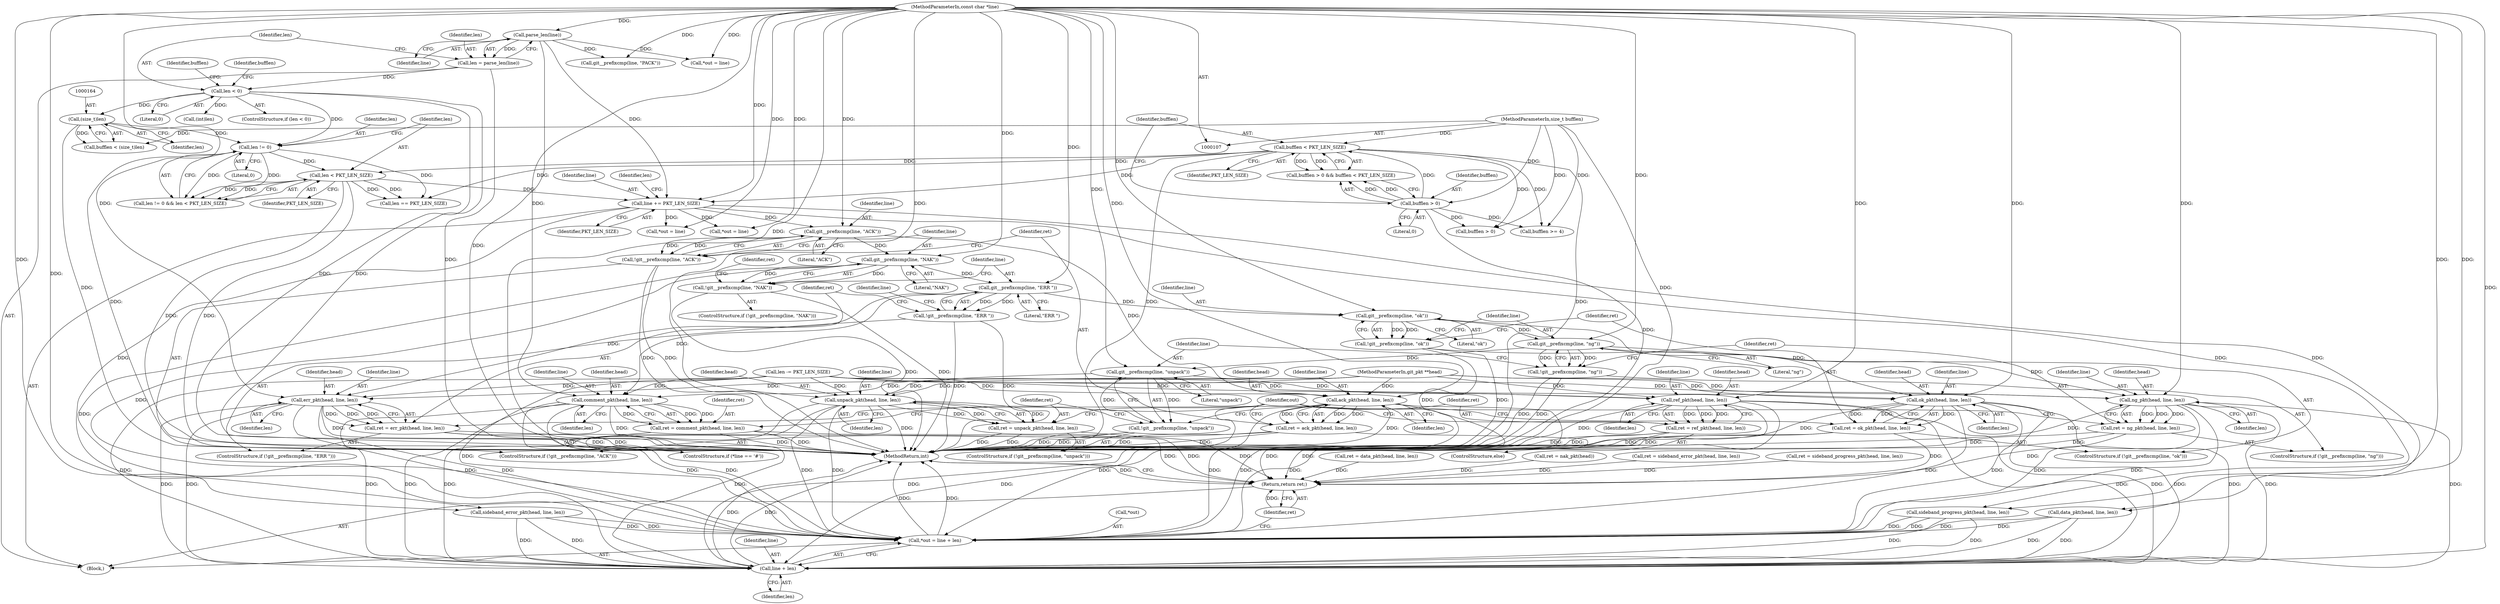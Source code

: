 digraph "0_libgit2_66e3774d279672ee51c3b54545a79d20d1ada834@pointer" {
"1000249" [label="(Call,git__prefixcmp(line, \"ACK\"))"];
"1000178" [label="(Call,line += PKT_LEN_SIZE)"];
"1000120" [label="(Call,bufflen < PKT_LEN_SIZE)"];
"1000117" [label="(Call,bufflen > 0)"];
"1000111" [label="(MethodParameterIn,size_t bufflen)"];
"1000173" [label="(Call,len < PKT_LEN_SIZE)"];
"1000170" [label="(Call,len != 0)"];
"1000130" [label="(Call,len < 0)"];
"1000125" [label="(Call,len = parse_len(line))"];
"1000127" [label="(Call,parse_len(line))"];
"1000109" [label="(MethodParameterIn,const char *line)"];
"1000163" [label="(Call,(size_t)len)"];
"1000248" [label="(Call,!git__prefixcmp(line, \"ACK\"))"];
"1000254" [label="(Call,ack_pkt(head, line, len))"];
"1000252" [label="(Call,ret = ack_pkt(head, line, len))"];
"1000341" [label="(Return,return ret;)"];
"1000335" [label="(Call,*out = line + len)"];
"1000338" [label="(Call,line + len)"];
"1000261" [label="(Call,git__prefixcmp(line, \"NAK\"))"];
"1000260" [label="(Call,!git__prefixcmp(line, \"NAK\"))"];
"1000271" [label="(Call,git__prefixcmp(line, \"ERR \"))"];
"1000270" [label="(Call,!git__prefixcmp(line, \"ERR \"))"];
"1000276" [label="(Call,err_pkt(head, line, len))"];
"1000274" [label="(Call,ret = err_pkt(head, line, len))"];
"1000288" [label="(Call,comment_pkt(head, line, len))"];
"1000286" [label="(Call,ret = comment_pkt(head, line, len))"];
"1000295" [label="(Call,git__prefixcmp(line, \"ok\"))"];
"1000294" [label="(Call,!git__prefixcmp(line, \"ok\"))"];
"1000300" [label="(Call,ok_pkt(head, line, len))"];
"1000298" [label="(Call,ret = ok_pkt(head, line, len))"];
"1000307" [label="(Call,git__prefixcmp(line, \"ng\"))"];
"1000306" [label="(Call,!git__prefixcmp(line, \"ng\"))"];
"1000312" [label="(Call,ng_pkt(head, line, len))"];
"1000310" [label="(Call,ret = ng_pkt(head, line, len))"];
"1000319" [label="(Call,git__prefixcmp(line, \"unpack\"))"];
"1000318" [label="(Call,!git__prefixcmp(line, \"unpack\"))"];
"1000324" [label="(Call,unpack_pkt(head, line, len))"];
"1000322" [label="(Call,ret = unpack_pkt(head, line, len))"];
"1000331" [label="(Call,ref_pkt(head, line, len))"];
"1000329" [label="(Call,ret = ref_pkt(head, line, len))"];
"1000287" [label="(Identifier,ret)"];
"1000333" [label="(Identifier,line)"];
"1000315" [label="(Identifier,len)"];
"1000169" [label="(Call,len != 0 && len < PKT_LEN_SIZE)"];
"1000294" [label="(Call,!git__prefixcmp(line, \"ok\"))"];
"1000320" [label="(Identifier,line)"];
"1000293" [label="(ControlStructure,if (!git__prefixcmp(line, \"ok\")))"];
"1000328" [label="(ControlStructure,else)"];
"1000218" [label="(Call,data_pkt(head, line, len))"];
"1000307" [label="(Call,git__prefixcmp(line, \"ng\"))"];
"1000108" [label="(MethodParameterIn,git_pkt **head)"];
"1000317" [label="(ControlStructure,if (!git__prefixcmp(line, \"unpack\")))"];
"1000259" [label="(ControlStructure,if (!git__prefixcmp(line, \"NAK\")))"];
"1000284" [label="(Identifier,line)"];
"1000240" [label="(Call,ret = sideband_error_pkt(head, line, len))"];
"1000161" [label="(Call,bufflen < (size_t)len)"];
"1000334" [label="(Identifier,len)"];
"1000131" [label="(Identifier,len)"];
"1000276" [label="(Call,err_pkt(head, line, len))"];
"1000272" [label="(Identifier,line)"];
"1000295" [label="(Call,git__prefixcmp(line, \"ok\"))"];
"1000281" [label="(ControlStructure,if (*line == '#'))"];
"1000305" [label="(ControlStructure,if (!git__prefixcmp(line, \"ng\")))"];
"1000248" [label="(Call,!git__prefixcmp(line, \"ACK\"))"];
"1000290" [label="(Identifier,line)"];
"1000329" [label="(Call,ret = ref_pkt(head, line, len))"];
"1000291" [label="(Identifier,len)"];
"1000273" [label="(Literal,\"ERR \")"];
"1000251" [label="(Literal,\"ACK\")"];
"1000300" [label="(Call,ok_pkt(head, line, len))"];
"1000172" [label="(Literal,0)"];
"1000336" [label="(Call,*out)"];
"1000254" [label="(Call,ack_pkt(head, line, len))"];
"1000190" [label="(Call,*out = line)"];
"1000321" [label="(Literal,\"unpack\")"];
"1000182" [label="(Call,len == PKT_LEN_SIZE)"];
"1000253" [label="(Identifier,ret)"];
"1000296" [label="(Identifier,line)"];
"1000342" [label="(Identifier,ret)"];
"1000120" [label="(Call,bufflen < PKT_LEN_SIZE)"];
"1000171" [label="(Identifier,len)"];
"1000323" [label="(Identifier,ret)"];
"1000299" [label="(Identifier,ret)"];
"1000288" [label="(Call,comment_pkt(head, line, len))"];
"1000337" [label="(Identifier,out)"];
"1000153" [label="(Call,(int)len)"];
"1000250" [label="(Identifier,line)"];
"1000326" [label="(Identifier,line)"];
"1000165" [label="(Identifier,len)"];
"1000341" [label="(Return,return ret;)"];
"1000255" [label="(Identifier,head)"];
"1000121" [label="(Identifier,bufflen)"];
"1000130" [label="(Call,len < 0)"];
"1000129" [label="(ControlStructure,if (len < 0))"];
"1000314" [label="(Identifier,line)"];
"1000339" [label="(Identifier,line)"];
"1000128" [label="(Identifier,line)"];
"1000306" [label="(Call,!git__prefixcmp(line, \"ng\"))"];
"1000274" [label="(Call,ret = err_pkt(head, line, len))"];
"1000119" [label="(Literal,0)"];
"1000249" [label="(Call,git__prefixcmp(line, \"ACK\"))"];
"1000330" [label="(Identifier,ret)"];
"1000325" [label="(Identifier,head)"];
"1000122" [label="(Identifier,PKT_LEN_SIZE)"];
"1000301" [label="(Identifier,head)"];
"1000298" [label="(Call,ret = ok_pkt(head, line, len))"];
"1000322" [label="(Call,ret = unpack_pkt(head, line, len))"];
"1000327" [label="(Identifier,len)"];
"1000170" [label="(Call,len != 0)"];
"1000159" [label="(Identifier,bufflen)"];
"1000277" [label="(Identifier,head)"];
"1000140" [label="(Call,git__prefixcmp(line, \"PACK\"))"];
"1000257" [label="(Identifier,len)"];
"1000145" [label="(Call,*out = line)"];
"1000252" [label="(Call,ret = ack_pkt(head, line, len))"];
"1000265" [label="(Identifier,ret)"];
"1000180" [label="(Identifier,PKT_LEN_SIZE)"];
"1000262" [label="(Identifier,line)"];
"1000125" [label="(Call,len = parse_len(line))"];
"1000335" [label="(Call,*out = line + len)"];
"1000116" [label="(Call,bufflen > 0 && bufflen < PKT_LEN_SIZE)"];
"1000137" [label="(Identifier,bufflen)"];
"1000173" [label="(Call,len < PKT_LEN_SIZE)"];
"1000127" [label="(Call,parse_len(line))"];
"1000118" [label="(Identifier,bufflen)"];
"1000319" [label="(Call,git__prefixcmp(line, \"unpack\"))"];
"1000343" [label="(MethodReturn,int)"];
"1000286" [label="(Call,ret = comment_pkt(head, line, len))"];
"1000230" [label="(Call,sideband_progress_pkt(head, line, len))"];
"1000338" [label="(Call,line + len)"];
"1000158" [label="(Call,bufflen > 0)"];
"1000297" [label="(Literal,\"ok\")"];
"1000126" [label="(Identifier,len)"];
"1000279" [label="(Identifier,len)"];
"1000331" [label="(Call,ref_pkt(head, line, len))"];
"1000312" [label="(Call,ng_pkt(head, line, len))"];
"1000201" [label="(Call,*out = line)"];
"1000260" [label="(Call,!git__prefixcmp(line, \"NAK\"))"];
"1000269" [label="(ControlStructure,if (!git__prefixcmp(line, \"ERR \")))"];
"1000228" [label="(Call,ret = sideband_progress_pkt(head, line, len))"];
"1000309" [label="(Literal,\"ng\")"];
"1000261" [label="(Call,git__prefixcmp(line, \"NAK\"))"];
"1000112" [label="(Block,)"];
"1000175" [label="(Identifier,PKT_LEN_SIZE)"];
"1000340" [label="(Identifier,len)"];
"1000208" [label="(Call,len -= PKT_LEN_SIZE)"];
"1000117" [label="(Call,bufflen > 0)"];
"1000163" [label="(Call,(size_t)len)"];
"1000256" [label="(Identifier,line)"];
"1000109" [label="(MethodParameterIn,const char *line)"];
"1000275" [label="(Identifier,ret)"];
"1000278" [label="(Identifier,line)"];
"1000318" [label="(Call,!git__prefixcmp(line, \"unpack\"))"];
"1000216" [label="(Call,ret = data_pkt(head, line, len))"];
"1000302" [label="(Identifier,line)"];
"1000179" [label="(Identifier,line)"];
"1000271" [label="(Call,git__prefixcmp(line, \"ERR \"))"];
"1000174" [label="(Identifier,len)"];
"1000311" [label="(Identifier,ret)"];
"1000270" [label="(Call,!git__prefixcmp(line, \"ERR \"))"];
"1000178" [label="(Call,line += PKT_LEN_SIZE)"];
"1000313" [label="(Identifier,head)"];
"1000324" [label="(Call,unpack_pkt(head, line, len))"];
"1000308" [label="(Identifier,line)"];
"1000242" [label="(Call,sideband_error_pkt(head, line, len))"];
"1000289" [label="(Identifier,head)"];
"1000264" [label="(Call,ret = nak_pkt(head))"];
"1000132" [label="(Literal,0)"];
"1000310" [label="(Call,ret = ng_pkt(head, line, len))"];
"1000332" [label="(Identifier,head)"];
"1000303" [label="(Identifier,len)"];
"1000247" [label="(ControlStructure,if (!git__prefixcmp(line, \"ACK\")))"];
"1000263" [label="(Literal,\"NAK\")"];
"1000136" [label="(Call,bufflen >= 4)"];
"1000183" [label="(Identifier,len)"];
"1000111" [label="(MethodParameterIn,size_t bufflen)"];
"1000249" -> "1000248"  [label="AST: "];
"1000249" -> "1000251"  [label="CFG: "];
"1000250" -> "1000249"  [label="AST: "];
"1000251" -> "1000249"  [label="AST: "];
"1000248" -> "1000249"  [label="CFG: "];
"1000249" -> "1000248"  [label="DDG: "];
"1000249" -> "1000248"  [label="DDG: "];
"1000178" -> "1000249"  [label="DDG: "];
"1000109" -> "1000249"  [label="DDG: "];
"1000249" -> "1000254"  [label="DDG: "];
"1000249" -> "1000261"  [label="DDG: "];
"1000178" -> "1000112"  [label="AST: "];
"1000178" -> "1000180"  [label="CFG: "];
"1000179" -> "1000178"  [label="AST: "];
"1000180" -> "1000178"  [label="AST: "];
"1000183" -> "1000178"  [label="CFG: "];
"1000120" -> "1000178"  [label="DDG: "];
"1000173" -> "1000178"  [label="DDG: "];
"1000127" -> "1000178"  [label="DDG: "];
"1000109" -> "1000178"  [label="DDG: "];
"1000178" -> "1000190"  [label="DDG: "];
"1000178" -> "1000201"  [label="DDG: "];
"1000178" -> "1000218"  [label="DDG: "];
"1000178" -> "1000230"  [label="DDG: "];
"1000178" -> "1000242"  [label="DDG: "];
"1000120" -> "1000116"  [label="AST: "];
"1000120" -> "1000122"  [label="CFG: "];
"1000121" -> "1000120"  [label="AST: "];
"1000122" -> "1000120"  [label="AST: "];
"1000116" -> "1000120"  [label="CFG: "];
"1000120" -> "1000343"  [label="DDG: "];
"1000120" -> "1000343"  [label="DDG: "];
"1000120" -> "1000116"  [label="DDG: "];
"1000120" -> "1000116"  [label="DDG: "];
"1000117" -> "1000120"  [label="DDG: "];
"1000111" -> "1000120"  [label="DDG: "];
"1000120" -> "1000136"  [label="DDG: "];
"1000120" -> "1000158"  [label="DDG: "];
"1000120" -> "1000173"  [label="DDG: "];
"1000120" -> "1000182"  [label="DDG: "];
"1000117" -> "1000116"  [label="AST: "];
"1000117" -> "1000119"  [label="CFG: "];
"1000118" -> "1000117"  [label="AST: "];
"1000119" -> "1000117"  [label="AST: "];
"1000121" -> "1000117"  [label="CFG: "];
"1000116" -> "1000117"  [label="CFG: "];
"1000117" -> "1000343"  [label="DDG: "];
"1000117" -> "1000116"  [label="DDG: "];
"1000117" -> "1000116"  [label="DDG: "];
"1000111" -> "1000117"  [label="DDG: "];
"1000117" -> "1000136"  [label="DDG: "];
"1000117" -> "1000158"  [label="DDG: "];
"1000111" -> "1000107"  [label="AST: "];
"1000111" -> "1000343"  [label="DDG: "];
"1000111" -> "1000136"  [label="DDG: "];
"1000111" -> "1000158"  [label="DDG: "];
"1000111" -> "1000161"  [label="DDG: "];
"1000173" -> "1000169"  [label="AST: "];
"1000173" -> "1000175"  [label="CFG: "];
"1000174" -> "1000173"  [label="AST: "];
"1000175" -> "1000173"  [label="AST: "];
"1000169" -> "1000173"  [label="CFG: "];
"1000173" -> "1000343"  [label="DDG: "];
"1000173" -> "1000343"  [label="DDG: "];
"1000173" -> "1000169"  [label="DDG: "];
"1000173" -> "1000169"  [label="DDG: "];
"1000170" -> "1000173"  [label="DDG: "];
"1000173" -> "1000182"  [label="DDG: "];
"1000173" -> "1000182"  [label="DDG: "];
"1000170" -> "1000169"  [label="AST: "];
"1000170" -> "1000172"  [label="CFG: "];
"1000171" -> "1000170"  [label="AST: "];
"1000172" -> "1000170"  [label="AST: "];
"1000174" -> "1000170"  [label="CFG: "];
"1000169" -> "1000170"  [label="CFG: "];
"1000170" -> "1000343"  [label="DDG: "];
"1000170" -> "1000169"  [label="DDG: "];
"1000170" -> "1000169"  [label="DDG: "];
"1000130" -> "1000170"  [label="DDG: "];
"1000163" -> "1000170"  [label="DDG: "];
"1000170" -> "1000182"  [label="DDG: "];
"1000130" -> "1000129"  [label="AST: "];
"1000130" -> "1000132"  [label="CFG: "];
"1000131" -> "1000130"  [label="AST: "];
"1000132" -> "1000130"  [label="AST: "];
"1000137" -> "1000130"  [label="CFG: "];
"1000159" -> "1000130"  [label="CFG: "];
"1000130" -> "1000343"  [label="DDG: "];
"1000130" -> "1000343"  [label="DDG: "];
"1000125" -> "1000130"  [label="DDG: "];
"1000130" -> "1000153"  [label="DDG: "];
"1000130" -> "1000163"  [label="DDG: "];
"1000125" -> "1000112"  [label="AST: "];
"1000125" -> "1000127"  [label="CFG: "];
"1000126" -> "1000125"  [label="AST: "];
"1000127" -> "1000125"  [label="AST: "];
"1000131" -> "1000125"  [label="CFG: "];
"1000125" -> "1000343"  [label="DDG: "];
"1000127" -> "1000125"  [label="DDG: "];
"1000127" -> "1000128"  [label="CFG: "];
"1000128" -> "1000127"  [label="AST: "];
"1000127" -> "1000343"  [label="DDG: "];
"1000109" -> "1000127"  [label="DDG: "];
"1000127" -> "1000140"  [label="DDG: "];
"1000127" -> "1000145"  [label="DDG: "];
"1000109" -> "1000107"  [label="AST: "];
"1000109" -> "1000343"  [label="DDG: "];
"1000109" -> "1000140"  [label="DDG: "];
"1000109" -> "1000145"  [label="DDG: "];
"1000109" -> "1000190"  [label="DDG: "];
"1000109" -> "1000201"  [label="DDG: "];
"1000109" -> "1000218"  [label="DDG: "];
"1000109" -> "1000230"  [label="DDG: "];
"1000109" -> "1000242"  [label="DDG: "];
"1000109" -> "1000254"  [label="DDG: "];
"1000109" -> "1000261"  [label="DDG: "];
"1000109" -> "1000271"  [label="DDG: "];
"1000109" -> "1000276"  [label="DDG: "];
"1000109" -> "1000288"  [label="DDG: "];
"1000109" -> "1000295"  [label="DDG: "];
"1000109" -> "1000300"  [label="DDG: "];
"1000109" -> "1000307"  [label="DDG: "];
"1000109" -> "1000312"  [label="DDG: "];
"1000109" -> "1000319"  [label="DDG: "];
"1000109" -> "1000324"  [label="DDG: "];
"1000109" -> "1000331"  [label="DDG: "];
"1000109" -> "1000335"  [label="DDG: "];
"1000109" -> "1000338"  [label="DDG: "];
"1000163" -> "1000161"  [label="AST: "];
"1000163" -> "1000165"  [label="CFG: "];
"1000164" -> "1000163"  [label="AST: "];
"1000165" -> "1000163"  [label="AST: "];
"1000161" -> "1000163"  [label="CFG: "];
"1000163" -> "1000343"  [label="DDG: "];
"1000163" -> "1000161"  [label="DDG: "];
"1000248" -> "1000247"  [label="AST: "];
"1000253" -> "1000248"  [label="CFG: "];
"1000262" -> "1000248"  [label="CFG: "];
"1000248" -> "1000343"  [label="DDG: "];
"1000248" -> "1000343"  [label="DDG: "];
"1000254" -> "1000252"  [label="AST: "];
"1000254" -> "1000257"  [label="CFG: "];
"1000255" -> "1000254"  [label="AST: "];
"1000256" -> "1000254"  [label="AST: "];
"1000257" -> "1000254"  [label="AST: "];
"1000252" -> "1000254"  [label="CFG: "];
"1000254" -> "1000343"  [label="DDG: "];
"1000254" -> "1000252"  [label="DDG: "];
"1000254" -> "1000252"  [label="DDG: "];
"1000254" -> "1000252"  [label="DDG: "];
"1000108" -> "1000254"  [label="DDG: "];
"1000208" -> "1000254"  [label="DDG: "];
"1000254" -> "1000335"  [label="DDG: "];
"1000254" -> "1000335"  [label="DDG: "];
"1000254" -> "1000338"  [label="DDG: "];
"1000254" -> "1000338"  [label="DDG: "];
"1000252" -> "1000247"  [label="AST: "];
"1000253" -> "1000252"  [label="AST: "];
"1000337" -> "1000252"  [label="CFG: "];
"1000252" -> "1000343"  [label="DDG: "];
"1000252" -> "1000343"  [label="DDG: "];
"1000252" -> "1000341"  [label="DDG: "];
"1000341" -> "1000112"  [label="AST: "];
"1000341" -> "1000342"  [label="CFG: "];
"1000342" -> "1000341"  [label="AST: "];
"1000343" -> "1000341"  [label="CFG: "];
"1000341" -> "1000343"  [label="DDG: "];
"1000342" -> "1000341"  [label="DDG: "];
"1000274" -> "1000341"  [label="DDG: "];
"1000286" -> "1000341"  [label="DDG: "];
"1000298" -> "1000341"  [label="DDG: "];
"1000264" -> "1000341"  [label="DDG: "];
"1000228" -> "1000341"  [label="DDG: "];
"1000329" -> "1000341"  [label="DDG: "];
"1000322" -> "1000341"  [label="DDG: "];
"1000240" -> "1000341"  [label="DDG: "];
"1000216" -> "1000341"  [label="DDG: "];
"1000310" -> "1000341"  [label="DDG: "];
"1000335" -> "1000112"  [label="AST: "];
"1000335" -> "1000338"  [label="CFG: "];
"1000336" -> "1000335"  [label="AST: "];
"1000338" -> "1000335"  [label="AST: "];
"1000342" -> "1000335"  [label="CFG: "];
"1000335" -> "1000343"  [label="DDG: "];
"1000335" -> "1000343"  [label="DDG: "];
"1000324" -> "1000335"  [label="DDG: "];
"1000324" -> "1000335"  [label="DDG: "];
"1000331" -> "1000335"  [label="DDG: "];
"1000331" -> "1000335"  [label="DDG: "];
"1000288" -> "1000335"  [label="DDG: "];
"1000288" -> "1000335"  [label="DDG: "];
"1000261" -> "1000335"  [label="DDG: "];
"1000230" -> "1000335"  [label="DDG: "];
"1000230" -> "1000335"  [label="DDG: "];
"1000218" -> "1000335"  [label="DDG: "];
"1000218" -> "1000335"  [label="DDG: "];
"1000242" -> "1000335"  [label="DDG: "];
"1000242" -> "1000335"  [label="DDG: "];
"1000312" -> "1000335"  [label="DDG: "];
"1000312" -> "1000335"  [label="DDG: "];
"1000300" -> "1000335"  [label="DDG: "];
"1000300" -> "1000335"  [label="DDG: "];
"1000276" -> "1000335"  [label="DDG: "];
"1000276" -> "1000335"  [label="DDG: "];
"1000208" -> "1000335"  [label="DDG: "];
"1000338" -> "1000340"  [label="CFG: "];
"1000339" -> "1000338"  [label="AST: "];
"1000340" -> "1000338"  [label="AST: "];
"1000338" -> "1000343"  [label="DDG: "];
"1000338" -> "1000343"  [label="DDG: "];
"1000324" -> "1000338"  [label="DDG: "];
"1000324" -> "1000338"  [label="DDG: "];
"1000331" -> "1000338"  [label="DDG: "];
"1000331" -> "1000338"  [label="DDG: "];
"1000288" -> "1000338"  [label="DDG: "];
"1000288" -> "1000338"  [label="DDG: "];
"1000261" -> "1000338"  [label="DDG: "];
"1000230" -> "1000338"  [label="DDG: "];
"1000230" -> "1000338"  [label="DDG: "];
"1000218" -> "1000338"  [label="DDG: "];
"1000218" -> "1000338"  [label="DDG: "];
"1000242" -> "1000338"  [label="DDG: "];
"1000242" -> "1000338"  [label="DDG: "];
"1000312" -> "1000338"  [label="DDG: "];
"1000312" -> "1000338"  [label="DDG: "];
"1000300" -> "1000338"  [label="DDG: "];
"1000300" -> "1000338"  [label="DDG: "];
"1000276" -> "1000338"  [label="DDG: "];
"1000276" -> "1000338"  [label="DDG: "];
"1000208" -> "1000338"  [label="DDG: "];
"1000261" -> "1000260"  [label="AST: "];
"1000261" -> "1000263"  [label="CFG: "];
"1000262" -> "1000261"  [label="AST: "];
"1000263" -> "1000261"  [label="AST: "];
"1000260" -> "1000261"  [label="CFG: "];
"1000261" -> "1000260"  [label="DDG: "];
"1000261" -> "1000260"  [label="DDG: "];
"1000261" -> "1000271"  [label="DDG: "];
"1000260" -> "1000259"  [label="AST: "];
"1000265" -> "1000260"  [label="CFG: "];
"1000272" -> "1000260"  [label="CFG: "];
"1000260" -> "1000343"  [label="DDG: "];
"1000260" -> "1000343"  [label="DDG: "];
"1000271" -> "1000270"  [label="AST: "];
"1000271" -> "1000273"  [label="CFG: "];
"1000272" -> "1000271"  [label="AST: "];
"1000273" -> "1000271"  [label="AST: "];
"1000270" -> "1000271"  [label="CFG: "];
"1000271" -> "1000270"  [label="DDG: "];
"1000271" -> "1000270"  [label="DDG: "];
"1000271" -> "1000276"  [label="DDG: "];
"1000271" -> "1000288"  [label="DDG: "];
"1000271" -> "1000295"  [label="DDG: "];
"1000270" -> "1000269"  [label="AST: "];
"1000275" -> "1000270"  [label="CFG: "];
"1000284" -> "1000270"  [label="CFG: "];
"1000270" -> "1000343"  [label="DDG: "];
"1000270" -> "1000343"  [label="DDG: "];
"1000276" -> "1000274"  [label="AST: "];
"1000276" -> "1000279"  [label="CFG: "];
"1000277" -> "1000276"  [label="AST: "];
"1000278" -> "1000276"  [label="AST: "];
"1000279" -> "1000276"  [label="AST: "];
"1000274" -> "1000276"  [label="CFG: "];
"1000276" -> "1000343"  [label="DDG: "];
"1000276" -> "1000274"  [label="DDG: "];
"1000276" -> "1000274"  [label="DDG: "];
"1000276" -> "1000274"  [label="DDG: "];
"1000108" -> "1000276"  [label="DDG: "];
"1000208" -> "1000276"  [label="DDG: "];
"1000274" -> "1000269"  [label="AST: "];
"1000275" -> "1000274"  [label="AST: "];
"1000337" -> "1000274"  [label="CFG: "];
"1000274" -> "1000343"  [label="DDG: "];
"1000274" -> "1000343"  [label="DDG: "];
"1000288" -> "1000286"  [label="AST: "];
"1000288" -> "1000291"  [label="CFG: "];
"1000289" -> "1000288"  [label="AST: "];
"1000290" -> "1000288"  [label="AST: "];
"1000291" -> "1000288"  [label="AST: "];
"1000286" -> "1000288"  [label="CFG: "];
"1000288" -> "1000343"  [label="DDG: "];
"1000288" -> "1000286"  [label="DDG: "];
"1000288" -> "1000286"  [label="DDG: "];
"1000288" -> "1000286"  [label="DDG: "];
"1000108" -> "1000288"  [label="DDG: "];
"1000208" -> "1000288"  [label="DDG: "];
"1000286" -> "1000281"  [label="AST: "];
"1000287" -> "1000286"  [label="AST: "];
"1000337" -> "1000286"  [label="CFG: "];
"1000286" -> "1000343"  [label="DDG: "];
"1000286" -> "1000343"  [label="DDG: "];
"1000295" -> "1000294"  [label="AST: "];
"1000295" -> "1000297"  [label="CFG: "];
"1000296" -> "1000295"  [label="AST: "];
"1000297" -> "1000295"  [label="AST: "];
"1000294" -> "1000295"  [label="CFG: "];
"1000295" -> "1000294"  [label="DDG: "];
"1000295" -> "1000294"  [label="DDG: "];
"1000295" -> "1000300"  [label="DDG: "];
"1000295" -> "1000307"  [label="DDG: "];
"1000294" -> "1000293"  [label="AST: "];
"1000299" -> "1000294"  [label="CFG: "];
"1000308" -> "1000294"  [label="CFG: "];
"1000294" -> "1000343"  [label="DDG: "];
"1000294" -> "1000343"  [label="DDG: "];
"1000300" -> "1000298"  [label="AST: "];
"1000300" -> "1000303"  [label="CFG: "];
"1000301" -> "1000300"  [label="AST: "];
"1000302" -> "1000300"  [label="AST: "];
"1000303" -> "1000300"  [label="AST: "];
"1000298" -> "1000300"  [label="CFG: "];
"1000300" -> "1000343"  [label="DDG: "];
"1000300" -> "1000298"  [label="DDG: "];
"1000300" -> "1000298"  [label="DDG: "];
"1000300" -> "1000298"  [label="DDG: "];
"1000108" -> "1000300"  [label="DDG: "];
"1000208" -> "1000300"  [label="DDG: "];
"1000298" -> "1000293"  [label="AST: "];
"1000299" -> "1000298"  [label="AST: "];
"1000337" -> "1000298"  [label="CFG: "];
"1000298" -> "1000343"  [label="DDG: "];
"1000298" -> "1000343"  [label="DDG: "];
"1000307" -> "1000306"  [label="AST: "];
"1000307" -> "1000309"  [label="CFG: "];
"1000308" -> "1000307"  [label="AST: "];
"1000309" -> "1000307"  [label="AST: "];
"1000306" -> "1000307"  [label="CFG: "];
"1000307" -> "1000306"  [label="DDG: "];
"1000307" -> "1000306"  [label="DDG: "];
"1000307" -> "1000312"  [label="DDG: "];
"1000307" -> "1000319"  [label="DDG: "];
"1000306" -> "1000305"  [label="AST: "];
"1000311" -> "1000306"  [label="CFG: "];
"1000320" -> "1000306"  [label="CFG: "];
"1000306" -> "1000343"  [label="DDG: "];
"1000306" -> "1000343"  [label="DDG: "];
"1000312" -> "1000310"  [label="AST: "];
"1000312" -> "1000315"  [label="CFG: "];
"1000313" -> "1000312"  [label="AST: "];
"1000314" -> "1000312"  [label="AST: "];
"1000315" -> "1000312"  [label="AST: "];
"1000310" -> "1000312"  [label="CFG: "];
"1000312" -> "1000343"  [label="DDG: "];
"1000312" -> "1000310"  [label="DDG: "];
"1000312" -> "1000310"  [label="DDG: "];
"1000312" -> "1000310"  [label="DDG: "];
"1000108" -> "1000312"  [label="DDG: "];
"1000208" -> "1000312"  [label="DDG: "];
"1000310" -> "1000305"  [label="AST: "];
"1000311" -> "1000310"  [label="AST: "];
"1000337" -> "1000310"  [label="CFG: "];
"1000310" -> "1000343"  [label="DDG: "];
"1000310" -> "1000343"  [label="DDG: "];
"1000319" -> "1000318"  [label="AST: "];
"1000319" -> "1000321"  [label="CFG: "];
"1000320" -> "1000319"  [label="AST: "];
"1000321" -> "1000319"  [label="AST: "];
"1000318" -> "1000319"  [label="CFG: "];
"1000319" -> "1000318"  [label="DDG: "];
"1000319" -> "1000318"  [label="DDG: "];
"1000319" -> "1000324"  [label="DDG: "];
"1000319" -> "1000331"  [label="DDG: "];
"1000318" -> "1000317"  [label="AST: "];
"1000323" -> "1000318"  [label="CFG: "];
"1000330" -> "1000318"  [label="CFG: "];
"1000318" -> "1000343"  [label="DDG: "];
"1000318" -> "1000343"  [label="DDG: "];
"1000324" -> "1000322"  [label="AST: "];
"1000324" -> "1000327"  [label="CFG: "];
"1000325" -> "1000324"  [label="AST: "];
"1000326" -> "1000324"  [label="AST: "];
"1000327" -> "1000324"  [label="AST: "];
"1000322" -> "1000324"  [label="CFG: "];
"1000324" -> "1000343"  [label="DDG: "];
"1000324" -> "1000322"  [label="DDG: "];
"1000324" -> "1000322"  [label="DDG: "];
"1000324" -> "1000322"  [label="DDG: "];
"1000108" -> "1000324"  [label="DDG: "];
"1000208" -> "1000324"  [label="DDG: "];
"1000322" -> "1000317"  [label="AST: "];
"1000323" -> "1000322"  [label="AST: "];
"1000337" -> "1000322"  [label="CFG: "];
"1000322" -> "1000343"  [label="DDG: "];
"1000322" -> "1000343"  [label="DDG: "];
"1000331" -> "1000329"  [label="AST: "];
"1000331" -> "1000334"  [label="CFG: "];
"1000332" -> "1000331"  [label="AST: "];
"1000333" -> "1000331"  [label="AST: "];
"1000334" -> "1000331"  [label="AST: "];
"1000329" -> "1000331"  [label="CFG: "];
"1000331" -> "1000343"  [label="DDG: "];
"1000331" -> "1000329"  [label="DDG: "];
"1000331" -> "1000329"  [label="DDG: "];
"1000331" -> "1000329"  [label="DDG: "];
"1000108" -> "1000331"  [label="DDG: "];
"1000208" -> "1000331"  [label="DDG: "];
"1000329" -> "1000328"  [label="AST: "];
"1000330" -> "1000329"  [label="AST: "];
"1000337" -> "1000329"  [label="CFG: "];
"1000329" -> "1000343"  [label="DDG: "];
"1000329" -> "1000343"  [label="DDG: "];
}
